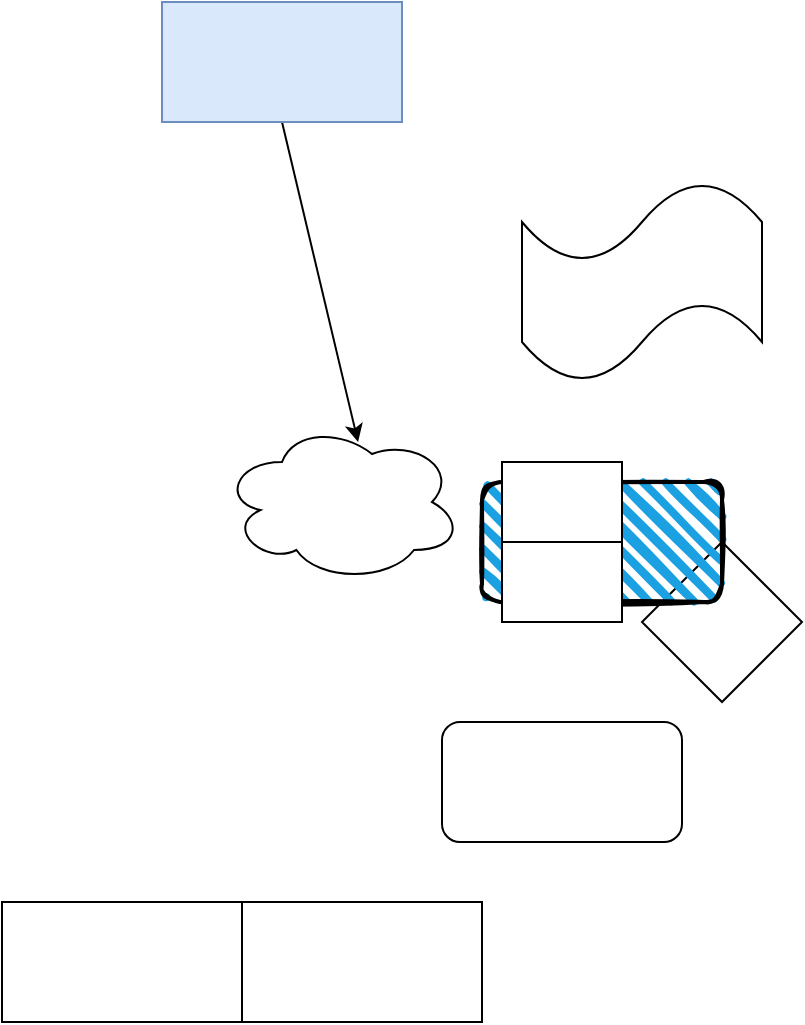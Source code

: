 <mxfile version="14.6.13" type="github">
  <diagram id="dG2FroSXp4ZMlqoeXKIu" name="Page-1">
    <mxGraphModel dx="1420" dy="762" grid="1" gridSize="10" guides="1" tooltips="1" connect="1" arrows="1" fold="1" page="1" pageScale="1" pageWidth="827" pageHeight="1169" math="0" shadow="0">
      <root>
        <mxCell id="0" />
        <mxCell id="1" parent="0" />
        <mxCell id="pwpYukKBLodl1liIoNOt-14" style="edgeStyle=none;rounded=0;orthogonalLoop=1;jettySize=auto;html=1;exitX=0.5;exitY=1;exitDx=0;exitDy=0;entryX=0.567;entryY=0.125;entryDx=0;entryDy=0;entryPerimeter=0;" edge="1" parent="1" source="pwpYukKBLodl1liIoNOt-1" target="pwpYukKBLodl1liIoNOt-3">
          <mxGeometry relative="1" as="geometry" />
        </mxCell>
        <mxCell id="pwpYukKBLodl1liIoNOt-1" value="" style="rounded=0;whiteSpace=wrap;html=1;fillColor=#dae8fc;strokeColor=#6c8ebf;" vertex="1" parent="1">
          <mxGeometry x="190" y="120" width="120" height="60" as="geometry" />
        </mxCell>
        <mxCell id="pwpYukKBLodl1liIoNOt-2" value="" style="rhombus;whiteSpace=wrap;html=1;" vertex="1" parent="1">
          <mxGeometry x="430" y="390" width="80" height="80" as="geometry" />
        </mxCell>
        <mxCell id="pwpYukKBLodl1liIoNOt-3" value="" style="ellipse;shape=cloud;whiteSpace=wrap;html=1;" vertex="1" parent="1">
          <mxGeometry x="220" y="330" width="120" height="80" as="geometry" />
        </mxCell>
        <mxCell id="pwpYukKBLodl1liIoNOt-4" value="" style="shape=tape;whiteSpace=wrap;html=1;" vertex="1" parent="1">
          <mxGeometry x="370" y="210" width="120" height="100" as="geometry" />
        </mxCell>
        <mxCell id="pwpYukKBLodl1liIoNOt-5" value="" style="rounded=1;whiteSpace=wrap;html=1;strokeWidth=2;fillWeight=4;hachureGap=8;hachureAngle=45;fillColor=#1ba1e2;sketch=1;" vertex="1" parent="1">
          <mxGeometry x="350" y="360" width="120" height="60" as="geometry" />
        </mxCell>
        <mxCell id="pwpYukKBLodl1liIoNOt-6" value="" style="rounded=1;whiteSpace=wrap;html=1;" vertex="1" parent="1">
          <mxGeometry x="330" y="480" width="120" height="60" as="geometry" />
        </mxCell>
        <mxCell id="pwpYukKBLodl1liIoNOt-7" value="" style="rounded=0;whiteSpace=wrap;html=1;" vertex="1" parent="1">
          <mxGeometry x="110" y="570" width="120" height="60" as="geometry" />
        </mxCell>
        <mxCell id="pwpYukKBLodl1liIoNOt-8" value="" style="rounded=0;whiteSpace=wrap;html=1;" vertex="1" parent="1">
          <mxGeometry x="230" y="570" width="120" height="60" as="geometry" />
        </mxCell>
        <mxCell id="pwpYukKBLodl1liIoNOt-9" value="" style="shape=table;html=1;whiteSpace=wrap;startSize=0;container=1;collapsible=0;childLayout=tableLayout;" vertex="1" parent="1">
          <mxGeometry x="360" y="350" width="60" height="80" as="geometry" />
        </mxCell>
        <mxCell id="pwpYukKBLodl1liIoNOt-10" value="" style="shape=partialRectangle;html=1;whiteSpace=wrap;collapsible=0;dropTarget=0;pointerEvents=0;fillColor=none;top=0;left=0;bottom=0;right=0;points=[[0,0.5],[1,0.5]];portConstraint=eastwest;" vertex="1" parent="pwpYukKBLodl1liIoNOt-9">
          <mxGeometry width="60" height="40" as="geometry" />
        </mxCell>
        <mxCell id="pwpYukKBLodl1liIoNOt-11" value="" style="shape=partialRectangle;html=1;whiteSpace=wrap;connectable=0;overflow=hidden;fillColor=none;top=0;left=0;bottom=0;right=0;" vertex="1" parent="pwpYukKBLodl1liIoNOt-10">
          <mxGeometry width="60" height="40" as="geometry" />
        </mxCell>
        <mxCell id="pwpYukKBLodl1liIoNOt-12" value="" style="shape=partialRectangle;html=1;whiteSpace=wrap;collapsible=0;dropTarget=0;pointerEvents=0;fillColor=none;top=0;left=0;bottom=0;right=0;points=[[0,0.5],[1,0.5]];portConstraint=eastwest;" vertex="1" parent="pwpYukKBLodl1liIoNOt-9">
          <mxGeometry y="40" width="60" height="40" as="geometry" />
        </mxCell>
        <mxCell id="pwpYukKBLodl1liIoNOt-13" value="" style="shape=partialRectangle;html=1;whiteSpace=wrap;connectable=0;overflow=hidden;fillColor=none;top=0;left=0;bottom=0;right=0;" vertex="1" parent="pwpYukKBLodl1liIoNOt-12">
          <mxGeometry width="60" height="40" as="geometry" />
        </mxCell>
      </root>
    </mxGraphModel>
  </diagram>
</mxfile>
